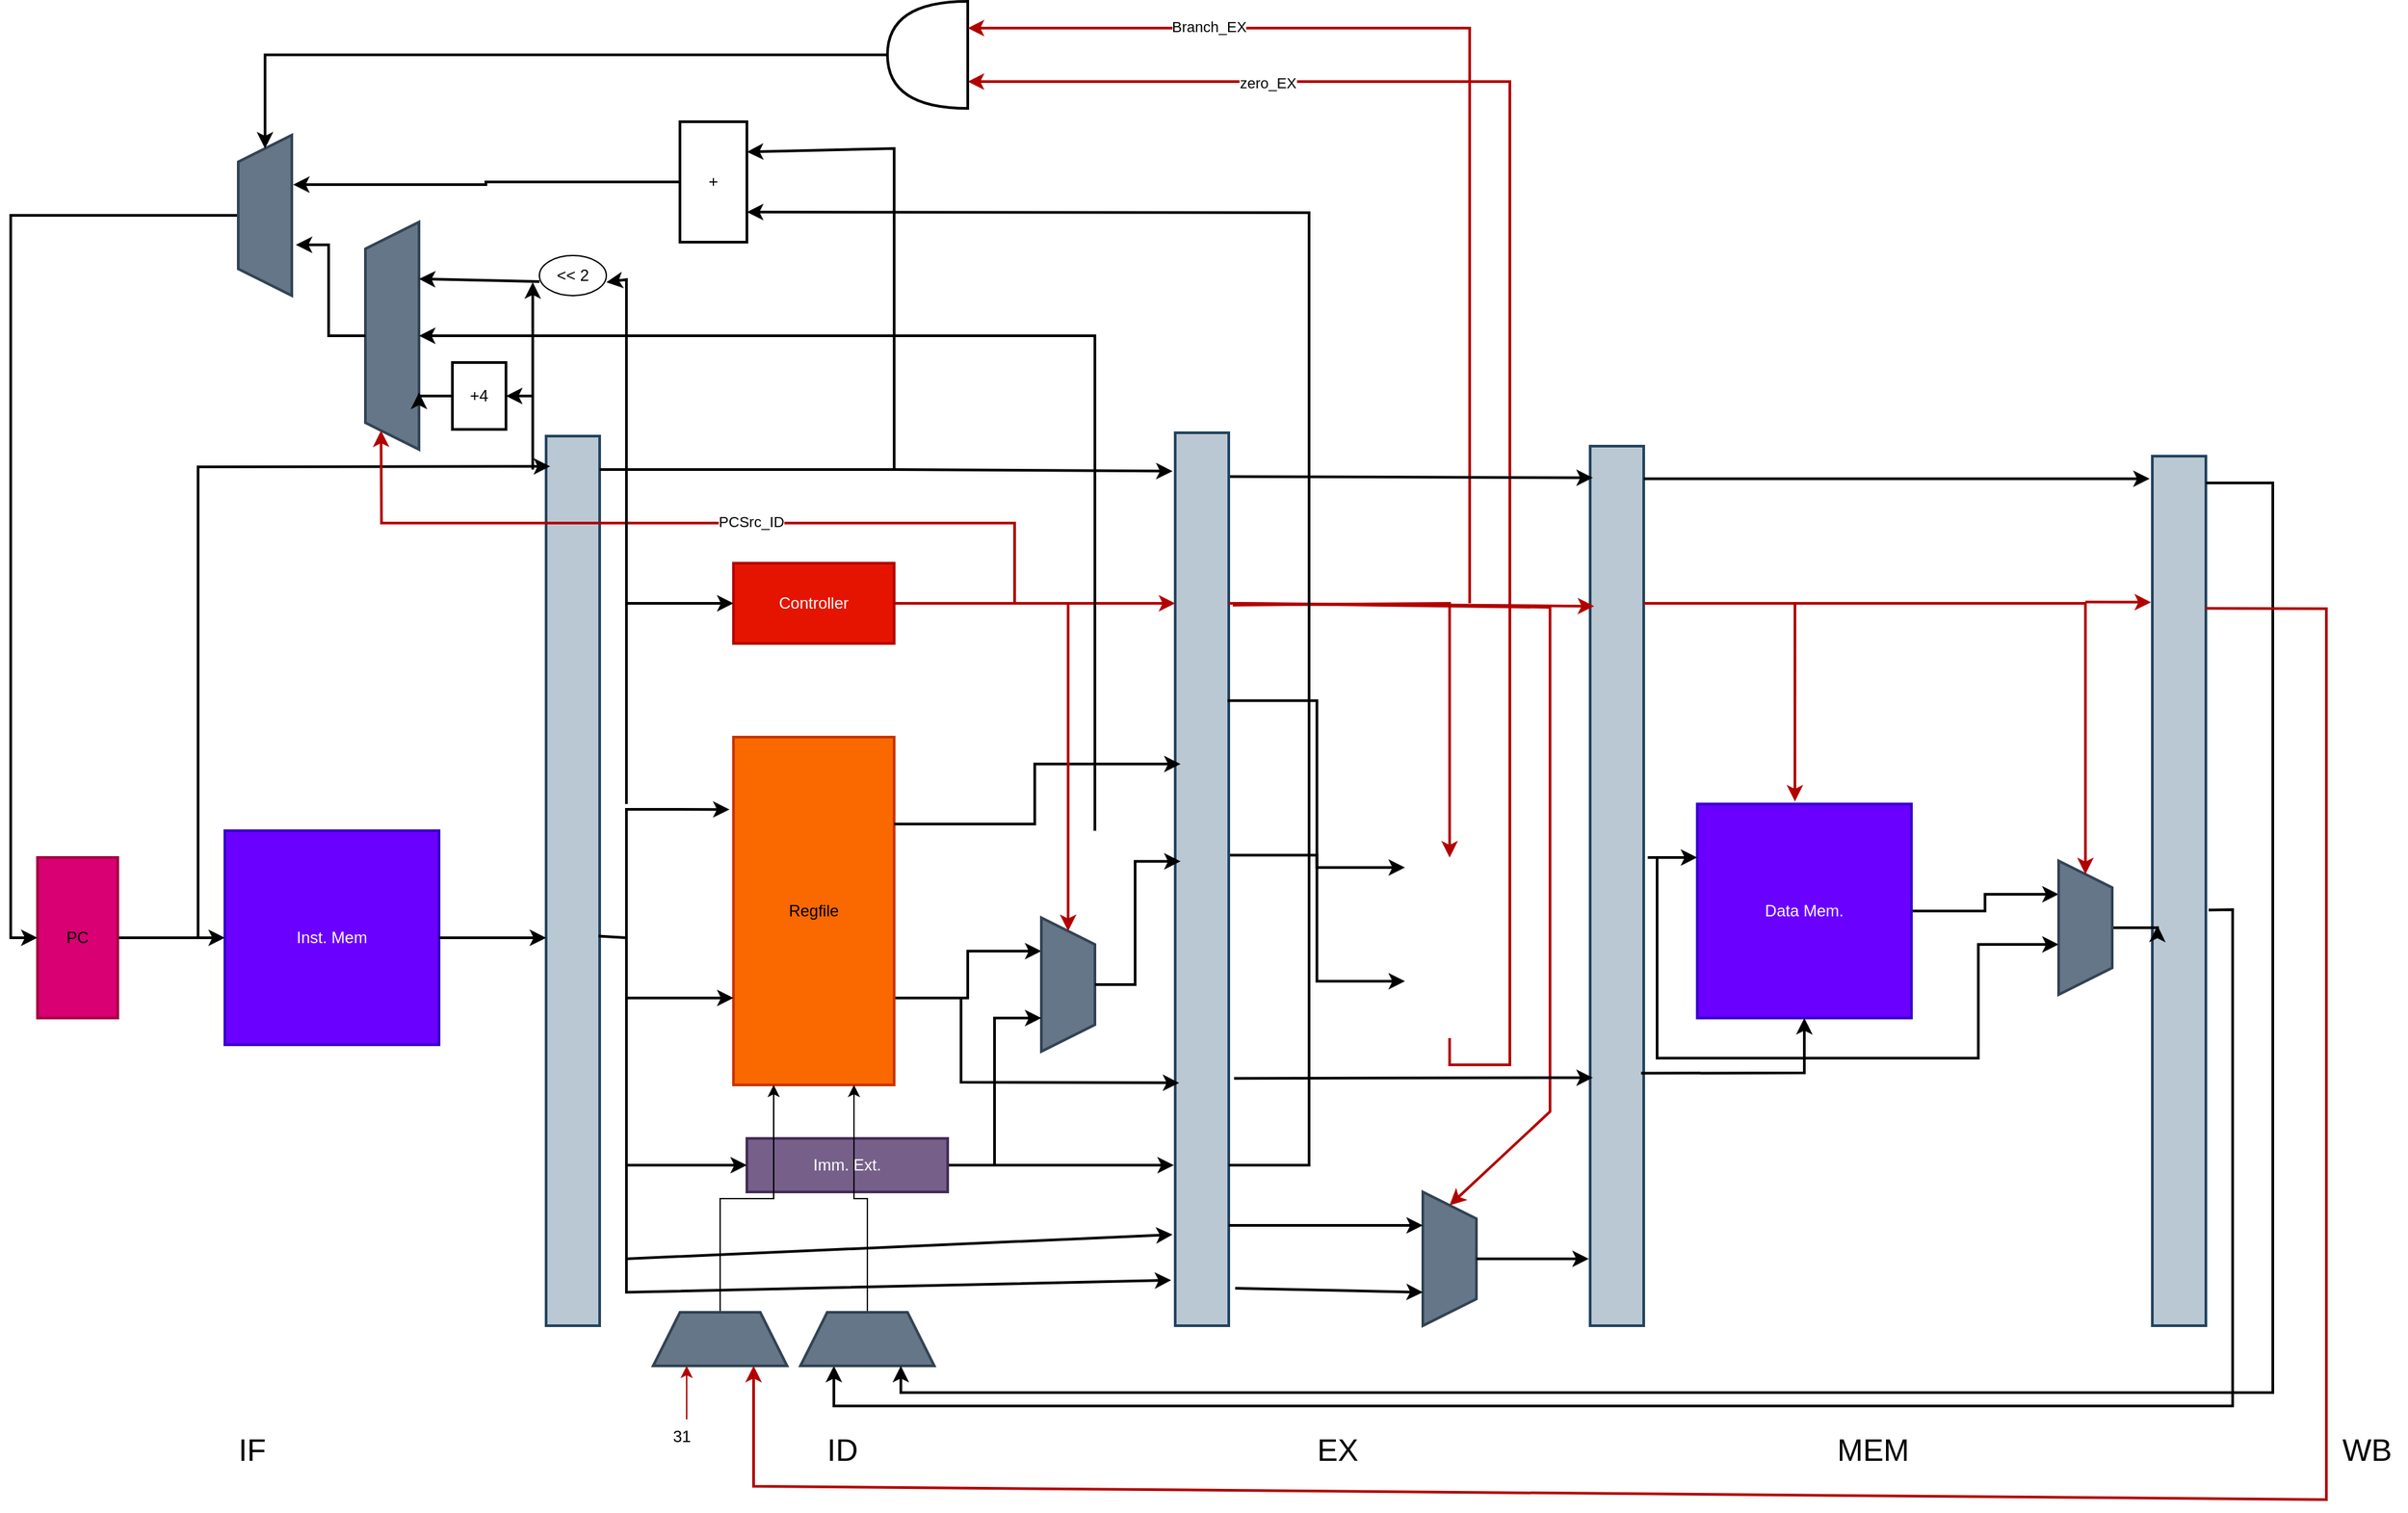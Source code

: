 <mxfile version="24.7.17">
  <diagram name="Page-1" id="w4mQKroqMLBwdmD5H5JQ">
    <mxGraphModel dx="3337" dy="2536" grid="1" gridSize="10" guides="1" tooltips="1" connect="1" arrows="1" fold="1" page="1" pageScale="1" pageWidth="850" pageHeight="1100" math="0" shadow="0">
      <root>
        <mxCell id="0" />
        <mxCell id="1" parent="0" />
        <mxCell id="uF8mq2zdlkkt3BdRy5Kg-34" style="edgeStyle=orthogonalEdgeStyle;rounded=0;orthogonalLoop=1;jettySize=auto;html=1;exitX=0.75;exitY=0;exitDx=0;exitDy=0;entryX=0.25;entryY=1;entryDx=0;entryDy=0;strokeWidth=2;" parent="1" source="uF8mq2zdlkkt3BdRy5Kg-1" target="uF8mq2zdlkkt3BdRy5Kg-5" edge="1">
          <mxGeometry relative="1" as="geometry" />
        </mxCell>
        <mxCell id="uF8mq2zdlkkt3BdRy5Kg-1" value="" style="rounded=0;whiteSpace=wrap;html=1;rotation=90;fillColor=#fa6800;fontColor=#000000;strokeColor=#C73500;strokeWidth=2;" parent="1" vertex="1">
          <mxGeometry x="180" y="280" width="260" height="120" as="geometry" />
        </mxCell>
        <mxCell id="uF8mq2zdlkkt3BdRy5Kg-2" value="" style="rounded=0;whiteSpace=wrap;html=1;rotation=90;fillColor=#bac8d3;strokeColor=#23445d;strokeWidth=2;" parent="1" vertex="1">
          <mxGeometry x="-202.5" y="297.5" width="665" height="40" as="geometry" />
        </mxCell>
        <mxCell id="uF8mq2zdlkkt3BdRy5Kg-5" value="" style="shape=trapezoid;perimeter=trapezoidPerimeter;whiteSpace=wrap;html=1;fixedSize=1;rotation=90;fillColor=#647687;fontColor=#ffffff;strokeColor=#314354;strokeWidth=2;" parent="1" vertex="1">
          <mxGeometry x="450" y="375" width="100" height="40" as="geometry" />
        </mxCell>
        <mxCell id="uF8mq2zdlkkt3BdRy5Kg-6" value="" style="rounded=0;whiteSpace=wrap;html=1;rotation=90;fillColor=#bac8d3;strokeColor=#23445d;strokeWidth=2;" parent="1" vertex="1">
          <mxGeometry x="266.25" y="296.25" width="667.5" height="40" as="geometry" />
        </mxCell>
        <mxCell id="uF8mq2zdlkkt3BdRy5Kg-7" value="" style="rounded=0;whiteSpace=wrap;html=1;rotation=90;fillColor=#bac8d3;strokeColor=#23445d;strokeWidth=2;" parent="1" vertex="1">
          <mxGeometry x="581.25" y="301.25" width="657.5" height="40" as="geometry" />
        </mxCell>
        <mxCell id="uF8mq2zdlkkt3BdRy5Kg-8" value="" style="rounded=0;whiteSpace=wrap;html=1;rotation=90;fillColor=#bac8d3;strokeColor=#23445d;strokeWidth=2;" parent="1" vertex="1">
          <mxGeometry x="1005" y="304.99" width="650" height="40" as="geometry" />
        </mxCell>
        <mxCell id="uF8mq2zdlkkt3BdRy5Kg-73" style="edgeStyle=orthogonalEdgeStyle;rounded=0;orthogonalLoop=1;jettySize=auto;html=1;exitX=0;exitY=0.5;exitDx=0;exitDy=0;entryX=0;entryY=0.25;entryDx=0;entryDy=0;entryPerimeter=0;strokeWidth=2;fillColor=#e51400;strokeColor=#B20000;" parent="1" source="uF8mq2zdlkkt3BdRy5Kg-18" target="uF8mq2zdlkkt3BdRy5Kg-74" edge="1">
          <mxGeometry relative="1" as="geometry">
            <mxPoint x="410" y="-291" as="targetPoint" />
            <Array as="points">
              <mxPoint x="785" y="455" />
              <mxPoint x="830" y="455" />
              <mxPoint x="830" y="-280" />
            </Array>
          </mxGeometry>
        </mxCell>
        <mxCell id="uF8mq2zdlkkt3BdRy5Kg-96" value="zero_EX" style="edgeLabel;html=1;align=center;verticalAlign=middle;resizable=0;points=[];" parent="uF8mq2zdlkkt3BdRy5Kg-73" vertex="1" connectable="0">
          <mxGeometry x="0.628" y="1" relative="1" as="geometry">
            <mxPoint as="offset" />
          </mxGeometry>
        </mxCell>
        <mxCell id="uF8mq2zdlkkt3BdRy5Kg-18" value="" style="shape=image;verticalLabelPosition=bottom;labelBackgroundColor=default;verticalAlign=top;aspect=fixed;imageAspect=0;image=https://circuitfever.com/assets/img/verilog/eg8/alu.png;clipPath=inset(28.67% 20.33% 30% 27%);rotation=-90;strokeWidth=2;" parent="1" vertex="1">
          <mxGeometry x="700" y="316.64" width="170" height="66.71" as="geometry" />
        </mxCell>
        <mxCell id="uF8mq2zdlkkt3BdRy5Kg-54" style="edgeStyle=orthogonalEdgeStyle;rounded=0;orthogonalLoop=1;jettySize=auto;html=1;exitX=1;exitY=0.5;exitDx=0;exitDy=0;entryX=0.25;entryY=1;entryDx=0;entryDy=0;strokeWidth=2;" parent="1" source="uF8mq2zdlkkt3BdRy5Kg-19" target="uF8mq2zdlkkt3BdRy5Kg-21" edge="1">
          <mxGeometry relative="1" as="geometry" />
        </mxCell>
        <mxCell id="uF8mq2zdlkkt3BdRy5Kg-19" value="Data Mem." style="rounded=0;whiteSpace=wrap;html=1;fillColor=#6a00ff;fontColor=#ffffff;strokeColor=#3700CC;strokeWidth=2;" parent="1" vertex="1">
          <mxGeometry x="970" y="260" width="160" height="160" as="geometry" />
        </mxCell>
        <mxCell id="uF8mq2zdlkkt3BdRy5Kg-20" value="" style="shape=trapezoid;perimeter=trapezoidPerimeter;whiteSpace=wrap;html=1;fixedSize=1;rotation=90;fillColor=#647687;fontColor=#ffffff;strokeColor=#314354;strokeWidth=2;" parent="1" vertex="1">
          <mxGeometry x="735" y="580" width="100" height="40" as="geometry" />
        </mxCell>
        <mxCell id="uF8mq2zdlkkt3BdRy5Kg-60" style="edgeStyle=orthogonalEdgeStyle;rounded=0;orthogonalLoop=1;jettySize=auto;html=1;exitX=0.5;exitY=0;exitDx=0;exitDy=0;entryX=0.54;entryY=0.902;entryDx=0;entryDy=0;strokeWidth=2;entryPerimeter=0;" parent="1" source="uF8mq2zdlkkt3BdRy5Kg-21" target="uF8mq2zdlkkt3BdRy5Kg-8" edge="1">
          <mxGeometry relative="1" as="geometry" />
        </mxCell>
        <mxCell id="uF8mq2zdlkkt3BdRy5Kg-21" value="" style="shape=trapezoid;perimeter=trapezoidPerimeter;whiteSpace=wrap;html=1;fixedSize=1;rotation=90;fillColor=#647687;fontColor=#ffffff;strokeColor=#314354;strokeWidth=2;" parent="1" vertex="1">
          <mxGeometry x="1210" y="332.5" width="100" height="40" as="geometry" />
        </mxCell>
        <mxCell id="uF8mq2zdlkkt3BdRy5Kg-24" value="Inst. Mem" style="rounded=0;whiteSpace=wrap;html=1;fillColor=#6a00ff;fontColor=#ffffff;strokeColor=#3700CC;strokeWidth=2;" parent="1" vertex="1">
          <mxGeometry x="-130" y="280" width="160" height="160" as="geometry" />
        </mxCell>
        <mxCell id="uF8mq2zdlkkt3BdRy5Kg-36" style="edgeStyle=orthogonalEdgeStyle;rounded=0;orthogonalLoop=1;jettySize=auto;html=1;exitX=1;exitY=0.5;exitDx=0;exitDy=0;strokeWidth=2;" parent="1" source="uF8mq2zdlkkt3BdRy5Kg-25" target="uF8mq2zdlkkt3BdRy5Kg-24" edge="1">
          <mxGeometry relative="1" as="geometry" />
        </mxCell>
        <mxCell id="uF8mq2zdlkkt3BdRy5Kg-26" value="Regfile" style="text;html=1;align=center;verticalAlign=middle;whiteSpace=wrap;rounded=0;strokeWidth=2;" parent="1" vertex="1">
          <mxGeometry x="280" y="325" width="60" height="30" as="geometry" />
        </mxCell>
        <mxCell id="uF8mq2zdlkkt3BdRy5Kg-33" style="edgeStyle=orthogonalEdgeStyle;rounded=0;orthogonalLoop=1;jettySize=auto;html=1;exitX=1;exitY=0.5;exitDx=0;exitDy=0;entryX=0.75;entryY=1;entryDx=0;entryDy=0;strokeWidth=2;" parent="1" source="uF8mq2zdlkkt3BdRy5Kg-27" target="uF8mq2zdlkkt3BdRy5Kg-5" edge="1">
          <mxGeometry relative="1" as="geometry" />
        </mxCell>
        <mxCell id="uF8mq2zdlkkt3BdRy5Kg-27" value="Imm. Ext." style="whiteSpace=wrap;html=1;fillColor=#76608a;fontColor=#ffffff;strokeColor=#432D57;strokeWidth=2;" parent="1" vertex="1">
          <mxGeometry x="260" y="510" width="150" height="40" as="geometry" />
        </mxCell>
        <mxCell id="uF8mq2zdlkkt3BdRy5Kg-30" style="edgeStyle=orthogonalEdgeStyle;rounded=0;orthogonalLoop=1;jettySize=auto;html=1;exitX=0.25;exitY=0;exitDx=0;exitDy=0;entryX=0.473;entryY=-0.025;entryDx=0;entryDy=0;entryPerimeter=0;startArrow=classic;startFill=1;endArrow=none;endFill=0;strokeWidth=2;" parent="1" source="uF8mq2zdlkkt3BdRy5Kg-18" target="uF8mq2zdlkkt3BdRy5Kg-6" edge="1">
          <mxGeometry relative="1" as="geometry" />
        </mxCell>
        <mxCell id="uF8mq2zdlkkt3BdRy5Kg-31" style="edgeStyle=orthogonalEdgeStyle;rounded=0;orthogonalLoop=1;jettySize=auto;html=1;exitX=0.75;exitY=0;exitDx=0;exitDy=0;entryX=0.3;entryY=0.025;entryDx=0;entryDy=0;entryPerimeter=0;startArrow=classic;startFill=1;endArrow=none;endFill=0;strokeWidth=2;" parent="1" source="uF8mq2zdlkkt3BdRy5Kg-18" target="uF8mq2zdlkkt3BdRy5Kg-6" edge="1">
          <mxGeometry relative="1" as="geometry" />
        </mxCell>
        <mxCell id="uF8mq2zdlkkt3BdRy5Kg-32" style="edgeStyle=orthogonalEdgeStyle;rounded=0;orthogonalLoop=1;jettySize=auto;html=1;exitX=0.5;exitY=0;exitDx=0;exitDy=0;entryX=0.48;entryY=0.9;entryDx=0;entryDy=0;entryPerimeter=0;strokeWidth=2;" parent="1" source="uF8mq2zdlkkt3BdRy5Kg-5" target="uF8mq2zdlkkt3BdRy5Kg-6" edge="1">
          <mxGeometry relative="1" as="geometry" />
        </mxCell>
        <mxCell id="uF8mq2zdlkkt3BdRy5Kg-35" value="" style="endArrow=classic;html=1;rounded=0;entryX=0.728;entryY=0.925;entryDx=0;entryDy=0;entryPerimeter=0;strokeWidth=2;" parent="1" target="uF8mq2zdlkkt3BdRy5Kg-6" edge="1">
          <mxGeometry width="50" height="50" relative="1" as="geometry">
            <mxPoint x="420" y="405" as="sourcePoint" />
            <mxPoint x="410" y="450" as="targetPoint" />
            <Array as="points">
              <mxPoint x="420" y="468" />
            </Array>
          </mxGeometry>
        </mxCell>
        <mxCell id="uF8mq2zdlkkt3BdRy5Kg-37" style="edgeStyle=orthogonalEdgeStyle;rounded=0;orthogonalLoop=1;jettySize=auto;html=1;exitX=1;exitY=0.5;exitDx=0;exitDy=0;entryX=0.564;entryY=1;entryDx=0;entryDy=0;strokeWidth=2;entryPerimeter=0;" parent="1" source="uF8mq2zdlkkt3BdRy5Kg-24" target="uF8mq2zdlkkt3BdRy5Kg-2" edge="1">
          <mxGeometry relative="1" as="geometry" />
        </mxCell>
        <mxCell id="uF8mq2zdlkkt3BdRy5Kg-38" style="edgeStyle=orthogonalEdgeStyle;rounded=0;orthogonalLoop=1;jettySize=auto;html=1;exitX=0.5;exitY=0;exitDx=0;exitDy=0;strokeWidth=2;" parent="1" source="uF8mq2zdlkkt3BdRy5Kg-20" edge="1">
          <mxGeometry relative="1" as="geometry">
            <mxPoint x="889" y="600" as="targetPoint" />
          </mxGeometry>
        </mxCell>
        <mxCell id="uF8mq2zdlkkt3BdRy5Kg-39" value="" style="endArrow=classic;html=1;rounded=0;entryX=0.208;entryY=1.025;entryDx=0;entryDy=0;entryPerimeter=0;strokeWidth=2;" parent="1" target="uF8mq2zdlkkt3BdRy5Kg-1" edge="1">
          <mxGeometry width="50" height="50" relative="1" as="geometry">
            <mxPoint x="170" y="360" as="sourcePoint" />
            <mxPoint x="200" y="316.64" as="targetPoint" />
            <Array as="points">
              <mxPoint x="170" y="264" />
            </Array>
          </mxGeometry>
        </mxCell>
        <mxCell id="uF8mq2zdlkkt3BdRy5Kg-40" value="" style="endArrow=none;html=1;rounded=0;exitX=0.562;exitY=0.025;exitDx=0;exitDy=0;strokeWidth=2;exitPerimeter=0;" parent="1" source="uF8mq2zdlkkt3BdRy5Kg-2" edge="1">
          <mxGeometry width="50" height="50" relative="1" as="geometry">
            <mxPoint x="360" y="500" as="sourcePoint" />
            <mxPoint x="170" y="360" as="targetPoint" />
          </mxGeometry>
        </mxCell>
        <mxCell id="uF8mq2zdlkkt3BdRy5Kg-41" value="" style="endArrow=classic;html=1;rounded=0;entryX=0.75;entryY=1;entryDx=0;entryDy=0;strokeWidth=2;" parent="1" target="uF8mq2zdlkkt3BdRy5Kg-1" edge="1">
          <mxGeometry width="50" height="50" relative="1" as="geometry">
            <mxPoint x="170" y="360" as="sourcePoint" />
            <mxPoint x="410" y="450" as="targetPoint" />
            <Array as="points">
              <mxPoint x="170" y="405" />
            </Array>
          </mxGeometry>
        </mxCell>
        <mxCell id="uF8mq2zdlkkt3BdRy5Kg-42" value="" style="endArrow=classic;html=1;rounded=0;entryX=0.898;entryY=1.05;entryDx=0;entryDy=0;entryPerimeter=0;strokeWidth=2;" parent="1" target="uF8mq2zdlkkt3BdRy5Kg-6" edge="1">
          <mxGeometry width="50" height="50" relative="1" as="geometry">
            <mxPoint x="170" y="405" as="sourcePoint" />
            <mxPoint x="410" y="450" as="targetPoint" />
            <Array as="points">
              <mxPoint x="170" y="600" />
            </Array>
          </mxGeometry>
        </mxCell>
        <mxCell id="uF8mq2zdlkkt3BdRy5Kg-43" value="" style="endArrow=classic;html=1;rounded=0;entryX=0.949;entryY=1.075;entryDx=0;entryDy=0;entryPerimeter=0;strokeWidth=2;" parent="1" target="uF8mq2zdlkkt3BdRy5Kg-6" edge="1">
          <mxGeometry width="50" height="50" relative="1" as="geometry">
            <mxPoint x="170" y="600" as="sourcePoint" />
            <mxPoint x="410" y="450" as="targetPoint" />
            <Array as="points">
              <mxPoint x="170" y="625" />
            </Array>
          </mxGeometry>
        </mxCell>
        <mxCell id="uF8mq2zdlkkt3BdRy5Kg-44" value="" style="endArrow=classic;html=1;rounded=0;entryX=0.25;entryY=1;entryDx=0;entryDy=0;strokeWidth=2;" parent="1" target="uF8mq2zdlkkt3BdRy5Kg-20" edge="1">
          <mxGeometry width="50" height="50" relative="1" as="geometry">
            <mxPoint x="620" y="575" as="sourcePoint" />
            <mxPoint x="410" y="450" as="targetPoint" />
            <Array as="points" />
          </mxGeometry>
        </mxCell>
        <mxCell id="uF8mq2zdlkkt3BdRy5Kg-45" value="" style="endArrow=classic;html=1;rounded=0;entryX=0.75;entryY=1;entryDx=0;entryDy=0;exitX=0.958;exitY=-0.12;exitDx=0;exitDy=0;exitPerimeter=0;strokeWidth=2;" parent="1" source="uF8mq2zdlkkt3BdRy5Kg-6" target="uF8mq2zdlkkt3BdRy5Kg-20" edge="1">
          <mxGeometry width="50" height="50" relative="1" as="geometry">
            <mxPoint x="360" y="500" as="sourcePoint" />
            <mxPoint x="410" y="450" as="targetPoint" />
          </mxGeometry>
        </mxCell>
        <mxCell id="uF8mq2zdlkkt3BdRy5Kg-47" value="Controller" style="rounded=0;whiteSpace=wrap;html=1;fillColor=#e51400;fontColor=#ffffff;strokeColor=#B20000;strokeWidth=2;" parent="1" vertex="1">
          <mxGeometry x="250" y="80" width="120" height="60" as="geometry" />
        </mxCell>
        <mxCell id="uF8mq2zdlkkt3BdRy5Kg-48" value="" style="endArrow=classic;html=1;rounded=0;entryX=0;entryY=0.5;entryDx=0;entryDy=0;strokeWidth=2;" parent="1" target="uF8mq2zdlkkt3BdRy5Kg-47" edge="1">
          <mxGeometry width="50" height="50" relative="1" as="geometry">
            <mxPoint x="170" y="260" as="sourcePoint" />
            <mxPoint x="240" y="110" as="targetPoint" />
            <Array as="points">
              <mxPoint x="170" y="110" />
            </Array>
          </mxGeometry>
        </mxCell>
        <mxCell id="uF8mq2zdlkkt3BdRy5Kg-49" value="" style="endArrow=classic;html=1;rounded=0;exitX=1;exitY=0.5;exitDx=0;exitDy=0;fillColor=#e51400;strokeColor=#B20000;strokeWidth=2;" parent="1" source="uF8mq2zdlkkt3BdRy5Kg-47" edge="1">
          <mxGeometry width="50" height="50" relative="1" as="geometry">
            <mxPoint x="360" y="260" as="sourcePoint" />
            <mxPoint x="580" y="110" as="targetPoint" />
          </mxGeometry>
        </mxCell>
        <mxCell id="uF8mq2zdlkkt3BdRy5Kg-50" value="" style="group;fillColor=#d80073;fontColor=#ffffff;strokeColor=#A50040;strokeWidth=2;" parent="1" vertex="1" connectable="0">
          <mxGeometry x="-270" y="300" width="60" height="120" as="geometry" />
        </mxCell>
        <mxCell id="uF8mq2zdlkkt3BdRy5Kg-23" value="" style="rounded=0;whiteSpace=wrap;html=1;rotation=90;fillColor=#d80073;fontColor=#ffffff;strokeColor=#A50040;strokeWidth=2;" parent="uF8mq2zdlkkt3BdRy5Kg-50" vertex="1">
          <mxGeometry x="-30" y="30" width="120" height="60" as="geometry" />
        </mxCell>
        <mxCell id="uF8mq2zdlkkt3BdRy5Kg-25" value="PC" style="text;html=1;align=center;verticalAlign=middle;whiteSpace=wrap;rounded=0;strokeWidth=2;" parent="uF8mq2zdlkkt3BdRy5Kg-50" vertex="1">
          <mxGeometry y="45" width="60" height="30" as="geometry" />
        </mxCell>
        <mxCell id="uF8mq2zdlkkt3BdRy5Kg-51" value="" style="endArrow=classic;html=1;rounded=0;exitX=0.193;exitY=-0.075;exitDx=0;exitDy=0;exitPerimeter=0;entryX=0.794;entryY=0.5;entryDx=0;entryDy=0;fillColor=#e51400;strokeColor=#B20000;entryPerimeter=0;strokeWidth=2;" parent="1" source="uF8mq2zdlkkt3BdRy5Kg-6" target="uF8mq2zdlkkt3BdRy5Kg-18" edge="1">
          <mxGeometry width="50" height="50" relative="1" as="geometry">
            <mxPoint x="730" y="260" as="sourcePoint" />
            <mxPoint x="780" y="210" as="targetPoint" />
            <Array as="points">
              <mxPoint x="785" y="110" />
            </Array>
          </mxGeometry>
        </mxCell>
        <mxCell id="uF8mq2zdlkkt3BdRy5Kg-52" value="" style="endArrow=classic;html=1;rounded=0;entryX=0;entryY=0.5;entryDx=0;entryDy=0;fillColor=#e51400;strokeColor=#B20000;strokeWidth=2;" parent="1" target="uF8mq2zdlkkt3BdRy5Kg-20" edge="1">
          <mxGeometry width="50" height="50" relative="1" as="geometry">
            <mxPoint x="623" y="110" as="sourcePoint" />
            <mxPoint x="780" y="300" as="targetPoint" />
            <Array as="points">
              <mxPoint x="860" y="113" />
              <mxPoint x="860" y="490" />
            </Array>
          </mxGeometry>
        </mxCell>
        <mxCell id="uF8mq2zdlkkt3BdRy5Kg-53" value="" style="endArrow=classic;html=1;rounded=0;exitX=0.723;exitY=-0.1;exitDx=0;exitDy=0;exitPerimeter=0;entryX=0.718;entryY=0.95;entryDx=0;entryDy=0;entryPerimeter=0;strokeWidth=2;" parent="1" source="uF8mq2zdlkkt3BdRy5Kg-6" target="uF8mq2zdlkkt3BdRy5Kg-7" edge="1">
          <mxGeometry width="50" height="50" relative="1" as="geometry">
            <mxPoint x="730" y="350" as="sourcePoint" />
            <mxPoint x="780" y="300" as="targetPoint" />
          </mxGeometry>
        </mxCell>
        <mxCell id="uF8mq2zdlkkt3BdRy5Kg-55" value="" style="endArrow=classic;html=1;rounded=0;entryX=0;entryY=0.25;entryDx=0;entryDy=0;strokeWidth=2;" parent="1" target="uF8mq2zdlkkt3BdRy5Kg-19" edge="1">
          <mxGeometry width="50" height="50" relative="1" as="geometry">
            <mxPoint x="933" y="300" as="sourcePoint" />
            <mxPoint x="780" y="300" as="targetPoint" />
          </mxGeometry>
        </mxCell>
        <mxCell id="uF8mq2zdlkkt3BdRy5Kg-56" value="" style="endArrow=classic;html=1;rounded=0;entryX=0.5;entryY=1;entryDx=0;entryDy=0;exitX=0.713;exitY=0.05;exitDx=0;exitDy=0;exitPerimeter=0;strokeWidth=2;" parent="1" source="uF8mq2zdlkkt3BdRy5Kg-7" target="uF8mq2zdlkkt3BdRy5Kg-19" edge="1">
          <mxGeometry width="50" height="50" relative="1" as="geometry">
            <mxPoint x="930" y="490" as="sourcePoint" />
            <mxPoint x="980" y="440" as="targetPoint" />
            <Array as="points">
              <mxPoint x="1050" y="461" />
            </Array>
          </mxGeometry>
        </mxCell>
        <mxCell id="uF8mq2zdlkkt3BdRy5Kg-57" value="" style="endArrow=classic;html=1;rounded=0;entryX=0.182;entryY=0.925;entryDx=0;entryDy=0;entryPerimeter=0;fillColor=#e51400;strokeColor=#B20000;strokeWidth=2;" parent="1" target="uF8mq2zdlkkt3BdRy5Kg-7" edge="1">
          <mxGeometry width="50" height="50" relative="1" as="geometry">
            <mxPoint x="620" y="110" as="sourcePoint" />
            <mxPoint x="670" y="60" as="targetPoint" />
          </mxGeometry>
        </mxCell>
        <mxCell id="uF8mq2zdlkkt3BdRy5Kg-58" value="" style="endArrow=classic;html=1;rounded=0;entryX=0.456;entryY=-0.012;entryDx=0;entryDy=0;entryPerimeter=0;fillColor=#e51400;strokeColor=#B20000;strokeWidth=2;" parent="1" target="uF8mq2zdlkkt3BdRy5Kg-19" edge="1">
          <mxGeometry width="50" height="50" relative="1" as="geometry">
            <mxPoint x="933" y="110" as="sourcePoint" />
            <mxPoint x="1130" y="150" as="targetPoint" />
            <Array as="points">
              <mxPoint x="1043" y="110" />
            </Array>
          </mxGeometry>
        </mxCell>
        <mxCell id="uF8mq2zdlkkt3BdRy5Kg-59" value="" style="endArrow=classic;html=1;rounded=0;strokeWidth=2;" parent="1" edge="1">
          <mxGeometry width="50" height="50" relative="1" as="geometry">
            <mxPoint x="940" y="300" as="sourcePoint" />
            <mxPoint x="1240" y="365" as="targetPoint" />
            <Array as="points">
              <mxPoint x="940" y="450" />
              <mxPoint x="1180" y="450" />
              <mxPoint x="1180" y="365" />
            </Array>
          </mxGeometry>
        </mxCell>
        <mxCell id="uF8mq2zdlkkt3BdRy5Kg-61" value="" style="endArrow=classic;html=1;rounded=0;entryX=0;entryY=0.5;entryDx=0;entryDy=0;fillColor=#e51400;strokeColor=#B20000;strokeWidth=2;" parent="1" target="uF8mq2zdlkkt3BdRy5Kg-21" edge="1">
          <mxGeometry width="50" height="50" relative="1" as="geometry">
            <mxPoint x="930" y="110" as="sourcePoint" />
            <mxPoint x="980" y="60" as="targetPoint" />
            <Array as="points">
              <mxPoint x="1260" y="110" />
            </Array>
          </mxGeometry>
        </mxCell>
        <mxCell id="uF8mq2zdlkkt3BdRy5Kg-62" value="" style="endArrow=classic;html=1;rounded=0;entryX=0;entryY=0.5;entryDx=0;entryDy=0;strokeWidth=2;" parent="1" target="uF8mq2zdlkkt3BdRy5Kg-27" edge="1">
          <mxGeometry width="50" height="50" relative="1" as="geometry">
            <mxPoint x="170" y="530" as="sourcePoint" />
            <mxPoint x="610" y="300" as="targetPoint" />
          </mxGeometry>
        </mxCell>
        <mxCell id="uF8mq2zdlkkt3BdRy5Kg-64" style="edgeStyle=orthogonalEdgeStyle;rounded=0;orthogonalLoop=1;jettySize=auto;html=1;exitX=0.25;exitY=0;exitDx=0;exitDy=0;entryX=0.371;entryY=0.9;entryDx=0;entryDy=0;entryPerimeter=0;strokeWidth=2;" parent="1" source="uF8mq2zdlkkt3BdRy5Kg-1" target="uF8mq2zdlkkt3BdRy5Kg-6" edge="1">
          <mxGeometry relative="1" as="geometry" />
        </mxCell>
        <mxCell id="uF8mq2zdlkkt3BdRy5Kg-66" style="edgeStyle=orthogonalEdgeStyle;rounded=0;orthogonalLoop=1;jettySize=auto;html=1;exitX=0.5;exitY=0;exitDx=0;exitDy=0;entryX=0;entryY=0.5;entryDx=0;entryDy=0;strokeWidth=2;" parent="1" source="uF8mq2zdlkkt3BdRy5Kg-65" target="uF8mq2zdlkkt3BdRy5Kg-25" edge="1">
          <mxGeometry relative="1" as="geometry" />
        </mxCell>
        <mxCell id="uF8mq2zdlkkt3BdRy5Kg-65" value="" style="shape=trapezoid;perimeter=trapezoidPerimeter;whiteSpace=wrap;html=1;fixedSize=1;rotation=-90;fillColor=#647687;fontColor=#ffffff;strokeColor=#314354;strokeWidth=2;" parent="1" vertex="1">
          <mxGeometry x="-160" y="-200" width="120" height="40" as="geometry" />
        </mxCell>
        <mxCell id="uF8mq2zdlkkt3BdRy5Kg-67" value="" style="shape=trapezoid;perimeter=trapezoidPerimeter;whiteSpace=wrap;html=1;fixedSize=1;rotation=-90;fillColor=#647687;fontColor=#ffffff;strokeColor=#314354;strokeWidth=2;" parent="1" vertex="1">
          <mxGeometry x="-90" y="-110" width="170" height="40" as="geometry" />
        </mxCell>
        <mxCell id="uF8mq2zdlkkt3BdRy5Kg-68" style="edgeStyle=orthogonalEdgeStyle;rounded=0;orthogonalLoop=1;jettySize=auto;html=1;exitX=0.5;exitY=0;exitDx=0;exitDy=0;entryX=0.317;entryY=1.075;entryDx=0;entryDy=0;entryPerimeter=0;strokeWidth=2;" parent="1" source="uF8mq2zdlkkt3BdRy5Kg-67" target="uF8mq2zdlkkt3BdRy5Kg-65" edge="1">
          <mxGeometry relative="1" as="geometry" />
        </mxCell>
        <mxCell id="uF8mq2zdlkkt3BdRy5Kg-69" value="" style="endArrow=classic;html=1;rounded=0;entryX=0.034;entryY=0.925;entryDx=0;entryDy=0;entryPerimeter=0;strokeWidth=2;" parent="1" target="uF8mq2zdlkkt3BdRy5Kg-2" edge="1">
          <mxGeometry width="50" height="50" relative="1" as="geometry">
            <mxPoint x="-150" y="360" as="sourcePoint" />
            <mxPoint x="-150" y="210" as="targetPoint" />
            <Array as="points">
              <mxPoint x="-150" y="8" />
            </Array>
          </mxGeometry>
        </mxCell>
        <mxCell id="uF8mq2zdlkkt3BdRy5Kg-70" value="" style="endArrow=classic;html=1;rounded=0;entryX=0.25;entryY=0;entryDx=0;entryDy=0;strokeWidth=2;" parent="1" target="uF8mq2zdlkkt3BdRy5Kg-76" edge="1">
          <mxGeometry width="50" height="50" relative="1" as="geometry">
            <mxPoint x="150" y="10" as="sourcePoint" />
            <mxPoint x="200" y="-40" as="targetPoint" />
            <Array as="points">
              <mxPoint x="370" y="10" />
              <mxPoint x="370" y="-230" />
            </Array>
          </mxGeometry>
        </mxCell>
        <mxCell id="uF8mq2zdlkkt3BdRy5Kg-71" value="" style="endArrow=classic;html=1;rounded=0;strokeWidth=2;" parent="1" edge="1">
          <mxGeometry width="50" height="50" relative="1" as="geometry">
            <mxPoint x="440" y="530" as="sourcePoint" />
            <mxPoint x="579" y="530" as="targetPoint" />
          </mxGeometry>
        </mxCell>
        <mxCell id="uF8mq2zdlkkt3BdRy5Kg-72" value="" style="endArrow=classic;html=1;rounded=0;entryX=0.75;entryY=0;entryDx=0;entryDy=0;strokeWidth=2;" parent="1" target="uF8mq2zdlkkt3BdRy5Kg-76" edge="1">
          <mxGeometry width="50" height="50" relative="1" as="geometry">
            <mxPoint x="620" y="530" as="sourcePoint" />
            <mxPoint x="680" y="-60" as="targetPoint" />
            <Array as="points">
              <mxPoint x="680" y="530" />
              <mxPoint x="680" y="-182" />
            </Array>
          </mxGeometry>
        </mxCell>
        <mxCell id="uF8mq2zdlkkt3BdRy5Kg-78" style="edgeStyle=orthogonalEdgeStyle;rounded=0;orthogonalLoop=1;jettySize=auto;html=1;exitX=1;exitY=0.5;exitDx=0;exitDy=0;exitPerimeter=0;entryX=1;entryY=0.5;entryDx=0;entryDy=0;strokeWidth=2;" parent="1" source="uF8mq2zdlkkt3BdRy5Kg-74" target="uF8mq2zdlkkt3BdRy5Kg-65" edge="1">
          <mxGeometry relative="1" as="geometry" />
        </mxCell>
        <mxCell id="uF8mq2zdlkkt3BdRy5Kg-74" value="" style="shape=or;whiteSpace=wrap;html=1;rotation=-180;strokeWidth=2;" parent="1" vertex="1">
          <mxGeometry x="365" y="-340" width="60" height="80" as="geometry" />
        </mxCell>
        <mxCell id="uF8mq2zdlkkt3BdRy5Kg-75" value="" style="endArrow=classic;html=1;rounded=0;entryX=0;entryY=0.75;entryDx=0;entryDy=0;entryPerimeter=0;fillColor=#e51400;strokeColor=#B20000;strokeWidth=2;" parent="1" target="uF8mq2zdlkkt3BdRy5Kg-74" edge="1">
          <mxGeometry width="50" height="50" relative="1" as="geometry">
            <mxPoint x="800" y="110" as="sourcePoint" />
            <mxPoint x="850" y="60" as="targetPoint" />
            <Array as="points">
              <mxPoint x="800" y="-320" />
            </Array>
          </mxGeometry>
        </mxCell>
        <mxCell id="uF8mq2zdlkkt3BdRy5Kg-95" value="Branch_EX" style="edgeLabel;html=1;align=center;verticalAlign=middle;resizable=0;points=[];" parent="uF8mq2zdlkkt3BdRy5Kg-75" vertex="1" connectable="0">
          <mxGeometry x="0.553" y="-1" relative="1" as="geometry">
            <mxPoint as="offset" />
          </mxGeometry>
        </mxCell>
        <mxCell id="uF8mq2zdlkkt3BdRy5Kg-76" value="+" style="rounded=0;whiteSpace=wrap;html=1;rotation=90;strokeWidth=2;" parent="1" vertex="1">
          <mxGeometry x="190" y="-230" width="90" height="50" as="geometry" />
        </mxCell>
        <mxCell id="uF8mq2zdlkkt3BdRy5Kg-77" style="edgeStyle=orthogonalEdgeStyle;rounded=0;orthogonalLoop=1;jettySize=auto;html=1;exitX=0.5;exitY=1;exitDx=0;exitDy=0;entryX=0.692;entryY=1.025;entryDx=0;entryDy=0;entryPerimeter=0;strokeWidth=2;" parent="1" source="uF8mq2zdlkkt3BdRy5Kg-76" target="uF8mq2zdlkkt3BdRy5Kg-65" edge="1">
          <mxGeometry relative="1" as="geometry" />
        </mxCell>
        <mxCell id="uF8mq2zdlkkt3BdRy5Kg-79" value="" style="endArrow=classic;html=1;rounded=0;entryX=0;entryY=0.25;entryDx=0;entryDy=0;fillColor=#e51400;strokeColor=#B20000;strokeWidth=2;" parent="1" target="uF8mq2zdlkkt3BdRy5Kg-67" edge="1">
          <mxGeometry width="50" height="50" relative="1" as="geometry">
            <mxPoint x="460" y="110" as="sourcePoint" />
            <mxPoint x="510" y="60" as="targetPoint" />
            <Array as="points">
              <mxPoint x="460" y="50" />
              <mxPoint x="-13" y="50" />
            </Array>
          </mxGeometry>
        </mxCell>
        <mxCell id="uF8mq2zdlkkt3BdRy5Kg-102" value="PCSrc_ID" style="edgeLabel;html=1;align=center;verticalAlign=middle;resizable=0;points=[];" parent="uF8mq2zdlkkt3BdRy5Kg-79" vertex="1" connectable="0">
          <mxGeometry x="-0.144" y="-1" relative="1" as="geometry">
            <mxPoint as="offset" />
          </mxGeometry>
        </mxCell>
        <mxCell id="uF8mq2zdlkkt3BdRy5Kg-80" value="" style="endArrow=classic;html=1;rounded=0;entryX=1;entryY=0.5;entryDx=0;entryDy=0;strokeWidth=2;" parent="1" target="uF8mq2zdlkkt3BdRy5Kg-82" edge="1">
          <mxGeometry width="50" height="50" relative="1" as="geometry">
            <mxPoint x="100" y="10" as="sourcePoint" />
            <mxPoint x="120" y="-40" as="targetPoint" />
            <Array as="points">
              <mxPoint x="100" y="-45" />
            </Array>
          </mxGeometry>
        </mxCell>
        <mxCell id="uF8mq2zdlkkt3BdRy5Kg-84" style="edgeStyle=orthogonalEdgeStyle;rounded=0;orthogonalLoop=1;jettySize=auto;html=1;exitX=0;exitY=0.5;exitDx=0;exitDy=0;entryX=0.25;entryY=1;entryDx=0;entryDy=0;strokeWidth=2;" parent="1" source="uF8mq2zdlkkt3BdRy5Kg-82" target="uF8mq2zdlkkt3BdRy5Kg-67" edge="1">
          <mxGeometry relative="1" as="geometry" />
        </mxCell>
        <mxCell id="uF8mq2zdlkkt3BdRy5Kg-82" value="+4" style="whiteSpace=wrap;html=1;strokeWidth=2;" parent="1" vertex="1">
          <mxGeometry x="40" y="-70" width="40" height="50" as="geometry" />
        </mxCell>
        <mxCell id="uF8mq2zdlkkt3BdRy5Kg-85" value="" style="endArrow=classic;html=1;rounded=0;entryX=0.5;entryY=1;entryDx=0;entryDy=0;strokeWidth=2;" parent="1" target="uF8mq2zdlkkt3BdRy5Kg-67" edge="1">
          <mxGeometry width="50" height="50" relative="1" as="geometry">
            <mxPoint x="520" y="280" as="sourcePoint" />
            <mxPoint x="570" y="230" as="targetPoint" />
            <Array as="points">
              <mxPoint x="520" y="-90" />
            </Array>
          </mxGeometry>
        </mxCell>
        <mxCell id="uF8mq2zdlkkt3BdRy5Kg-86" value="" style="endArrow=classic;html=1;rounded=0;entryX=0.75;entryY=1;entryDx=0;entryDy=0;strokeWidth=2;" parent="1" target="uF8mq2zdlkkt3BdRy5Kg-67" edge="1">
          <mxGeometry width="50" height="50" relative="1" as="geometry">
            <mxPoint x="105" y="-130.543" as="sourcePoint" />
            <mxPoint x="220" y="60" as="targetPoint" />
            <Array as="points" />
          </mxGeometry>
        </mxCell>
        <mxCell id="uF8mq2zdlkkt3BdRy5Kg-87" value="" style="endArrow=classic;html=1;rounded=0;strokeWidth=2;" parent="1" edge="1">
          <mxGeometry width="50" height="50" relative="1" as="geometry">
            <mxPoint x="100" y="10" as="sourcePoint" />
            <mxPoint x="100" y="-130" as="targetPoint" />
          </mxGeometry>
        </mxCell>
        <mxCell id="uF8mq2zdlkkt3BdRy5Kg-89" value="" style="endArrow=classic;html=1;rounded=0;entryX=1;entryY=0.5;entryDx=0;entryDy=0;strokeWidth=2;" parent="1" edge="1">
          <mxGeometry width="50" height="50" relative="1" as="geometry">
            <mxPoint x="170" y="110" as="sourcePoint" />
            <mxPoint x="155" y="-130" as="targetPoint" />
            <Array as="points">
              <mxPoint x="170" y="-132" />
            </Array>
          </mxGeometry>
        </mxCell>
        <mxCell id="uF8mq2zdlkkt3BdRy5Kg-91" value="&amp;lt;&amp;lt; 2" style="ellipse;whiteSpace=wrap;html=1;" parent="1" vertex="1">
          <mxGeometry x="105" y="-150" width="50" height="30" as="geometry" />
        </mxCell>
        <mxCell id="uF8mq2zdlkkt3BdRy5Kg-92" value="" style="endArrow=classic;html=1;rounded=0;strokeWidth=2;exitX=0.522;exitY=-0.05;exitDx=0;exitDy=0;exitPerimeter=0;entryX=0.25;entryY=1;entryDx=0;entryDy=0;" parent="1" target="1iNwFmvuLVCoxdjUktjB-1" edge="1" source="uF8mq2zdlkkt3BdRy5Kg-8">
          <mxGeometry width="50" height="50" relative="1" as="geometry">
            <mxPoint x="1370" y="340" as="sourcePoint" />
            <mxPoint x="310" y="680" as="targetPoint" />
            <Array as="points">
              <mxPoint x="1370" y="339" />
              <mxPoint x="1370" y="710" />
              <mxPoint x="730" y="710" />
              <mxPoint x="325" y="710" />
            </Array>
          </mxGeometry>
        </mxCell>
        <mxCell id="uF8mq2zdlkkt3BdRy5Kg-94" value="" style="endArrow=classic;html=1;rounded=0;entryX=0;entryY=0.5;entryDx=0;entryDy=0;strokeWidth=2;fillColor=#e51400;strokeColor=#B20000;" parent="1" target="uF8mq2zdlkkt3BdRy5Kg-5" edge="1">
          <mxGeometry width="50" height="50" relative="1" as="geometry">
            <mxPoint x="500" y="110" as="sourcePoint" />
            <mxPoint x="450" y="100" as="targetPoint" />
          </mxGeometry>
        </mxCell>
        <mxCell id="uF8mq2zdlkkt3BdRy5Kg-97" value="EX" style="text;html=1;align=center;verticalAlign=middle;resizable=0;points=[];autosize=1;strokeColor=none;fillColor=none;fontSize=23;" parent="1" vertex="1">
          <mxGeometry x="676" y="723" width="50" height="40" as="geometry" />
        </mxCell>
        <mxCell id="uF8mq2zdlkkt3BdRy5Kg-98" value="ID" style="text;html=1;align=center;verticalAlign=middle;resizable=0;points=[];autosize=1;strokeColor=none;fillColor=none;fontSize=23;" parent="1" vertex="1">
          <mxGeometry x="306" y="723" width="50" height="40" as="geometry" />
        </mxCell>
        <mxCell id="uF8mq2zdlkkt3BdRy5Kg-99" value="IF" style="text;html=1;align=center;verticalAlign=middle;resizable=0;points=[];autosize=1;strokeColor=none;fillColor=none;fontSize=23;" parent="1" vertex="1">
          <mxGeometry x="-130" y="723" width="40" height="40" as="geometry" />
        </mxCell>
        <mxCell id="uF8mq2zdlkkt3BdRy5Kg-100" value="MEM" style="text;html=1;align=center;verticalAlign=middle;resizable=0;points=[];autosize=1;strokeColor=none;fillColor=none;fontSize=23;" parent="1" vertex="1">
          <mxGeometry x="1061" y="723" width="80" height="40" as="geometry" />
        </mxCell>
        <mxCell id="uF8mq2zdlkkt3BdRy5Kg-101" value="WB" style="text;html=1;align=center;verticalAlign=middle;resizable=0;points=[];autosize=1;strokeColor=none;fillColor=none;fontSize=23;" parent="1" vertex="1">
          <mxGeometry x="1440" y="723" width="60" height="40" as="geometry" />
        </mxCell>
        <mxCell id="1iNwFmvuLVCoxdjUktjB-2" style="edgeStyle=orthogonalEdgeStyle;rounded=0;orthogonalLoop=1;jettySize=auto;html=1;exitX=0.5;exitY=0;exitDx=0;exitDy=0;entryX=1;entryY=0.25;entryDx=0;entryDy=0;" edge="1" parent="1" source="1iNwFmvuLVCoxdjUktjB-1" target="uF8mq2zdlkkt3BdRy5Kg-1">
          <mxGeometry relative="1" as="geometry" />
        </mxCell>
        <mxCell id="1iNwFmvuLVCoxdjUktjB-1" value="" style="shape=trapezoid;perimeter=trapezoidPerimeter;whiteSpace=wrap;html=1;fixedSize=1;rotation=0;fillColor=#647687;fontColor=#ffffff;strokeColor=#314354;strokeWidth=2;" vertex="1" parent="1">
          <mxGeometry x="300" y="640" width="100" height="40" as="geometry" />
        </mxCell>
        <mxCell id="1iNwFmvuLVCoxdjUktjB-4" value="" style="endArrow=classic;html=1;rounded=0;entryX=0.043;entryY=1.05;entryDx=0;entryDy=0;entryPerimeter=0;strokeWidth=2;" edge="1" parent="1" target="uF8mq2zdlkkt3BdRy5Kg-6">
          <mxGeometry width="50" height="50" relative="1" as="geometry">
            <mxPoint x="370" y="10" as="sourcePoint" />
            <mxPoint x="480" y="100" as="targetPoint" />
          </mxGeometry>
        </mxCell>
        <mxCell id="1iNwFmvuLVCoxdjUktjB-5" value="" style="endArrow=classic;html=1;rounded=0;entryX=0.036;entryY=0.95;entryDx=0;entryDy=0;entryPerimeter=0;exitX=0.049;exitY=-0.025;exitDx=0;exitDy=0;exitPerimeter=0;strokeWidth=2;" edge="1" parent="1" source="uF8mq2zdlkkt3BdRy5Kg-6" target="uF8mq2zdlkkt3BdRy5Kg-7">
          <mxGeometry width="50" height="50" relative="1" as="geometry">
            <mxPoint x="620" y="20" as="sourcePoint" />
            <mxPoint x="670" y="-30" as="targetPoint" />
          </mxGeometry>
        </mxCell>
        <mxCell id="1iNwFmvuLVCoxdjUktjB-6" value="" style="endArrow=classic;html=1;rounded=0;exitX=0.037;exitY=0;exitDx=0;exitDy=0;exitPerimeter=0;entryX=0.026;entryY=1.05;entryDx=0;entryDy=0;entryPerimeter=0;strokeWidth=2;" edge="1" parent="1" source="uF8mq2zdlkkt3BdRy5Kg-7" target="uF8mq2zdlkkt3BdRy5Kg-8">
          <mxGeometry width="50" height="50" relative="1" as="geometry">
            <mxPoint x="1020" y="150" as="sourcePoint" />
            <mxPoint x="1070" y="100" as="targetPoint" />
          </mxGeometry>
        </mxCell>
        <mxCell id="1iNwFmvuLVCoxdjUktjB-7" value="" style="endArrow=classic;html=1;rounded=0;entryX=0.75;entryY=1;entryDx=0;entryDy=0;strokeWidth=2;" edge="1" parent="1" target="1iNwFmvuLVCoxdjUktjB-1">
          <mxGeometry width="50" height="50" relative="1" as="geometry">
            <mxPoint x="1350" y="20" as="sourcePoint" />
            <mxPoint x="-436" y="650" as="targetPoint" />
            <Array as="points">
              <mxPoint x="1400" y="20" />
              <mxPoint x="1400" y="700" />
              <mxPoint x="375" y="700" />
            </Array>
          </mxGeometry>
        </mxCell>
        <mxCell id="1iNwFmvuLVCoxdjUktjB-9" style="edgeStyle=orthogonalEdgeStyle;rounded=0;orthogonalLoop=1;jettySize=auto;html=1;exitX=0.5;exitY=0;exitDx=0;exitDy=0;entryX=1;entryY=0.75;entryDx=0;entryDy=0;" edge="1" parent="1" source="1iNwFmvuLVCoxdjUktjB-8" target="uF8mq2zdlkkt3BdRy5Kg-1">
          <mxGeometry relative="1" as="geometry" />
        </mxCell>
        <mxCell id="1iNwFmvuLVCoxdjUktjB-10" style="edgeStyle=orthogonalEdgeStyle;rounded=0;orthogonalLoop=1;jettySize=auto;html=1;exitX=0.25;exitY=1;exitDx=0;exitDy=0;startArrow=classic;startFill=1;endArrow=none;endFill=0;fillColor=#e51400;strokeColor=#B20000;" edge="1" parent="1" source="1iNwFmvuLVCoxdjUktjB-8">
          <mxGeometry relative="1" as="geometry">
            <mxPoint x="215" y="720" as="targetPoint" />
          </mxGeometry>
        </mxCell>
        <mxCell id="1iNwFmvuLVCoxdjUktjB-8" value="" style="shape=trapezoid;perimeter=trapezoidPerimeter;whiteSpace=wrap;html=1;fixedSize=1;rotation=0;fillColor=#647687;fontColor=#ffffff;strokeColor=#314354;strokeWidth=2;" vertex="1" parent="1">
          <mxGeometry x="190" y="640" width="100" height="40" as="geometry" />
        </mxCell>
        <mxCell id="1iNwFmvuLVCoxdjUktjB-11" value="31" style="text;html=1;align=center;verticalAlign=middle;resizable=0;points=[];autosize=1;strokeColor=none;fillColor=none;" vertex="1" parent="1">
          <mxGeometry x="191" y="718" width="40" height="30" as="geometry" />
        </mxCell>
        <mxCell id="1iNwFmvuLVCoxdjUktjB-13" value="" style="endArrow=classic;html=1;rounded=0;entryX=0.168;entryY=1.025;entryDx=0;entryDy=0;entryPerimeter=0;strokeWidth=2;fillColor=#e51400;strokeColor=#B20000;" edge="1" parent="1" target="uF8mq2zdlkkt3BdRy5Kg-8">
          <mxGeometry width="50" height="50" relative="1" as="geometry">
            <mxPoint x="1260" y="109" as="sourcePoint" />
            <mxPoint x="1230" y="140" as="targetPoint" />
          </mxGeometry>
        </mxCell>
        <mxCell id="1iNwFmvuLVCoxdjUktjB-14" value="" style="endArrow=classic;html=1;rounded=0;exitX=0.175;exitY=0;exitDx=0;exitDy=0;exitPerimeter=0;entryX=0.75;entryY=1;entryDx=0;entryDy=0;fillColor=#e51400;strokeColor=#B20000;strokeWidth=2;" edge="1" parent="1" source="uF8mq2zdlkkt3BdRy5Kg-8" target="1iNwFmvuLVCoxdjUktjB-8">
          <mxGeometry width="50" height="50" relative="1" as="geometry">
            <mxPoint x="1390" y="180" as="sourcePoint" />
            <mxPoint x="1440" y="130" as="targetPoint" />
            <Array as="points">
              <mxPoint x="1440" y="114" />
              <mxPoint x="1440" y="780" />
              <mxPoint x="265" y="770" />
            </Array>
          </mxGeometry>
        </mxCell>
      </root>
    </mxGraphModel>
  </diagram>
</mxfile>
